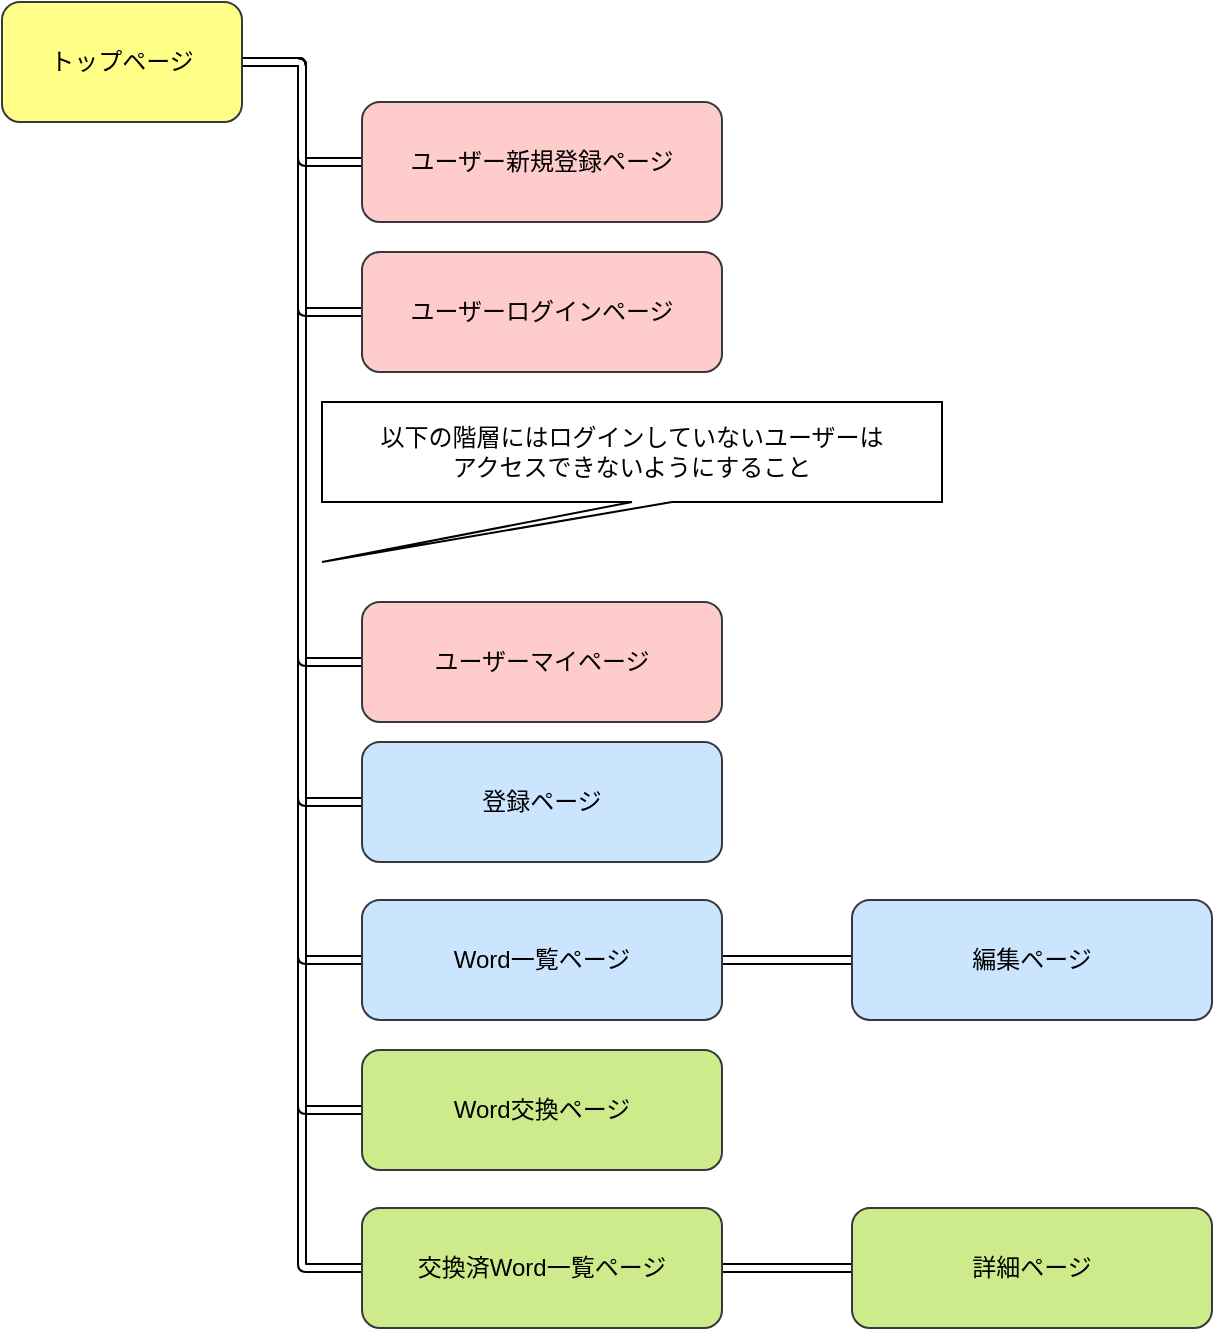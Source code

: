 <mxfile>
    <diagram id="yy-QNt_JoZgi6EvmA3wU" name="ページ1">
        <mxGraphModel dx="569" dy="439" grid="1" gridSize="10" guides="1" tooltips="1" connect="1" arrows="1" fold="1" page="1" pageScale="1" pageWidth="827" pageHeight="1169" math="0" shadow="0">
            <root>
                <mxCell id="0"/>
                <mxCell id="1" parent="0"/>
                <mxCell id="13" style="edgeStyle=orthogonalEdgeStyle;html=1;fontColor=#000000;entryX=0;entryY=0.5;entryDx=0;entryDy=0;exitX=1;exitY=0.5;exitDx=0;exitDy=0;shape=link;" parent="1" source="2" target="4" edge="1">
                    <mxGeometry relative="1" as="geometry"/>
                </mxCell>
                <mxCell id="14" style="edgeStyle=orthogonalEdgeStyle;shape=link;html=1;entryX=0;entryY=0.5;entryDx=0;entryDy=0;fontColor=#000000;" parent="1" source="2" target="3" edge="1">
                    <mxGeometry relative="1" as="geometry"/>
                </mxCell>
                <mxCell id="15" style="edgeStyle=orthogonalEdgeStyle;shape=link;html=1;entryX=0;entryY=0.5;entryDx=0;entryDy=0;fontColor=#000000;" parent="1" source="2" target="5" edge="1">
                    <mxGeometry relative="1" as="geometry"/>
                </mxCell>
                <mxCell id="16" style="edgeStyle=orthogonalEdgeStyle;shape=link;html=1;entryX=0;entryY=0.5;entryDx=0;entryDy=0;fontColor=#000000;" parent="1" source="2" target="6" edge="1">
                    <mxGeometry relative="1" as="geometry"/>
                </mxCell>
                <mxCell id="17" style="edgeStyle=orthogonalEdgeStyle;shape=link;html=1;entryX=0;entryY=0.5;entryDx=0;entryDy=0;fontColor=#000000;" parent="1" source="2" target="7" edge="1">
                    <mxGeometry relative="1" as="geometry"/>
                </mxCell>
                <mxCell id="28" style="edgeStyle=orthogonalEdgeStyle;html=1;exitX=1;exitY=0.5;exitDx=0;exitDy=0;entryX=0;entryY=0.5;entryDx=0;entryDy=0;shape=link;" parent="1" source="2" target="27" edge="1">
                    <mxGeometry relative="1" as="geometry"/>
                </mxCell>
                <mxCell id="30" style="edgeStyle=orthogonalEdgeStyle;shape=link;html=1;entryX=0;entryY=0.5;entryDx=0;entryDy=0;" edge="1" parent="1" source="2" target="8">
                    <mxGeometry relative="1" as="geometry"/>
                </mxCell>
                <mxCell id="2" value="&lt;font color=&quot;#000000&quot;&gt;トップページ&lt;/font&gt;" style="rounded=1;whiteSpace=wrap;html=1;fillColor=#ffff88;strokeColor=#36393d;" parent="1" vertex="1">
                    <mxGeometry x="10" y="30" width="120" height="60" as="geometry"/>
                </mxCell>
                <mxCell id="3" value="&lt;font color=&quot;#000000&quot;&gt;ユーザーログインページ&lt;/font&gt;" style="rounded=1;whiteSpace=wrap;html=1;fillColor=#ffcccc;strokeColor=#36393d;" parent="1" vertex="1">
                    <mxGeometry x="190" y="155" width="180" height="60" as="geometry"/>
                </mxCell>
                <mxCell id="4" value="&lt;font color=&quot;#000000&quot;&gt;ユーザー新規登録ページ&lt;/font&gt;" style="rounded=1;whiteSpace=wrap;html=1;fillColor=#ffcccc;strokeColor=#36393d;" parent="1" vertex="1">
                    <mxGeometry x="190" y="80" width="180" height="60" as="geometry"/>
                </mxCell>
                <mxCell id="5" value="&lt;font color=&quot;#000000&quot;&gt;ユーザーマイページ&lt;/font&gt;" style="rounded=1;whiteSpace=wrap;html=1;fillColor=#ffcccc;strokeColor=#36393d;" parent="1" vertex="1">
                    <mxGeometry x="190" y="330" width="180" height="60" as="geometry"/>
                </mxCell>
                <mxCell id="29" style="edgeStyle=orthogonalEdgeStyle;html=1;entryX=0;entryY=0.5;entryDx=0;entryDy=0;shape=link;" edge="1" parent="1" source="6" target="10">
                    <mxGeometry relative="1" as="geometry"/>
                </mxCell>
                <mxCell id="6" value="&lt;font color=&quot;#000000&quot;&gt;Word一覧ページ&lt;/font&gt;" style="rounded=1;whiteSpace=wrap;html=1;fillColor=#cce5ff;strokeColor=#36393d;" parent="1" vertex="1">
                    <mxGeometry x="190" y="479" width="180" height="60" as="geometry"/>
                </mxCell>
                <mxCell id="23" style="edgeStyle=orthogonalEdgeStyle;shape=link;html=1;entryX=0;entryY=0.5;entryDx=0;entryDy=0;fontColor=#000000;" parent="1" source="7" target="12" edge="1">
                    <mxGeometry relative="1" as="geometry"/>
                </mxCell>
                <mxCell id="7" value="&lt;font color=&quot;#000000&quot;&gt;交換済Word一覧ページ&lt;/font&gt;" style="rounded=1;whiteSpace=wrap;html=1;fillColor=#cdeb8b;strokeColor=#36393d;" parent="1" vertex="1">
                    <mxGeometry x="190" y="633" width="180" height="60" as="geometry"/>
                </mxCell>
                <mxCell id="8" value="&lt;font color=&quot;#000000&quot;&gt;登録ページ&lt;/font&gt;" style="rounded=1;whiteSpace=wrap;html=1;fillColor=#cce5ff;strokeColor=#36393d;" parent="1" vertex="1">
                    <mxGeometry x="190" y="400" width="180" height="60" as="geometry"/>
                </mxCell>
                <mxCell id="10" value="&lt;font color=&quot;#000000&quot;&gt;編集ページ&lt;/font&gt;" style="rounded=1;whiteSpace=wrap;html=1;fillColor=#cce5ff;strokeColor=#36393d;" parent="1" vertex="1">
                    <mxGeometry x="435" y="479" width="180" height="60" as="geometry"/>
                </mxCell>
                <mxCell id="12" value="&lt;font color=&quot;#000000&quot;&gt;詳細ページ&lt;/font&gt;" style="rounded=1;whiteSpace=wrap;html=1;fillColor=#cdeb8b;strokeColor=#36393d;" parent="1" vertex="1">
                    <mxGeometry x="435" y="633" width="180" height="60" as="geometry"/>
                </mxCell>
                <mxCell id="26" value="以下の階層にはログインしていないユーザーは&lt;br&gt;アクセスできないようにすること" style="shape=callout;whiteSpace=wrap;html=1;perimeter=calloutPerimeter;fontColor=#000000;fillColor=#FFFFFF;position2=0;" parent="1" vertex="1">
                    <mxGeometry x="170" y="230" width="310" height="80" as="geometry"/>
                </mxCell>
                <mxCell id="27" value="&lt;font color=&quot;#000000&quot;&gt;Word交換ページ&lt;/font&gt;" style="rounded=1;whiteSpace=wrap;html=1;fillColor=#cdeb8b;strokeColor=#36393d;" parent="1" vertex="1">
                    <mxGeometry x="190" y="554" width="180" height="60" as="geometry"/>
                </mxCell>
            </root>
        </mxGraphModel>
    </diagram>
</mxfile>